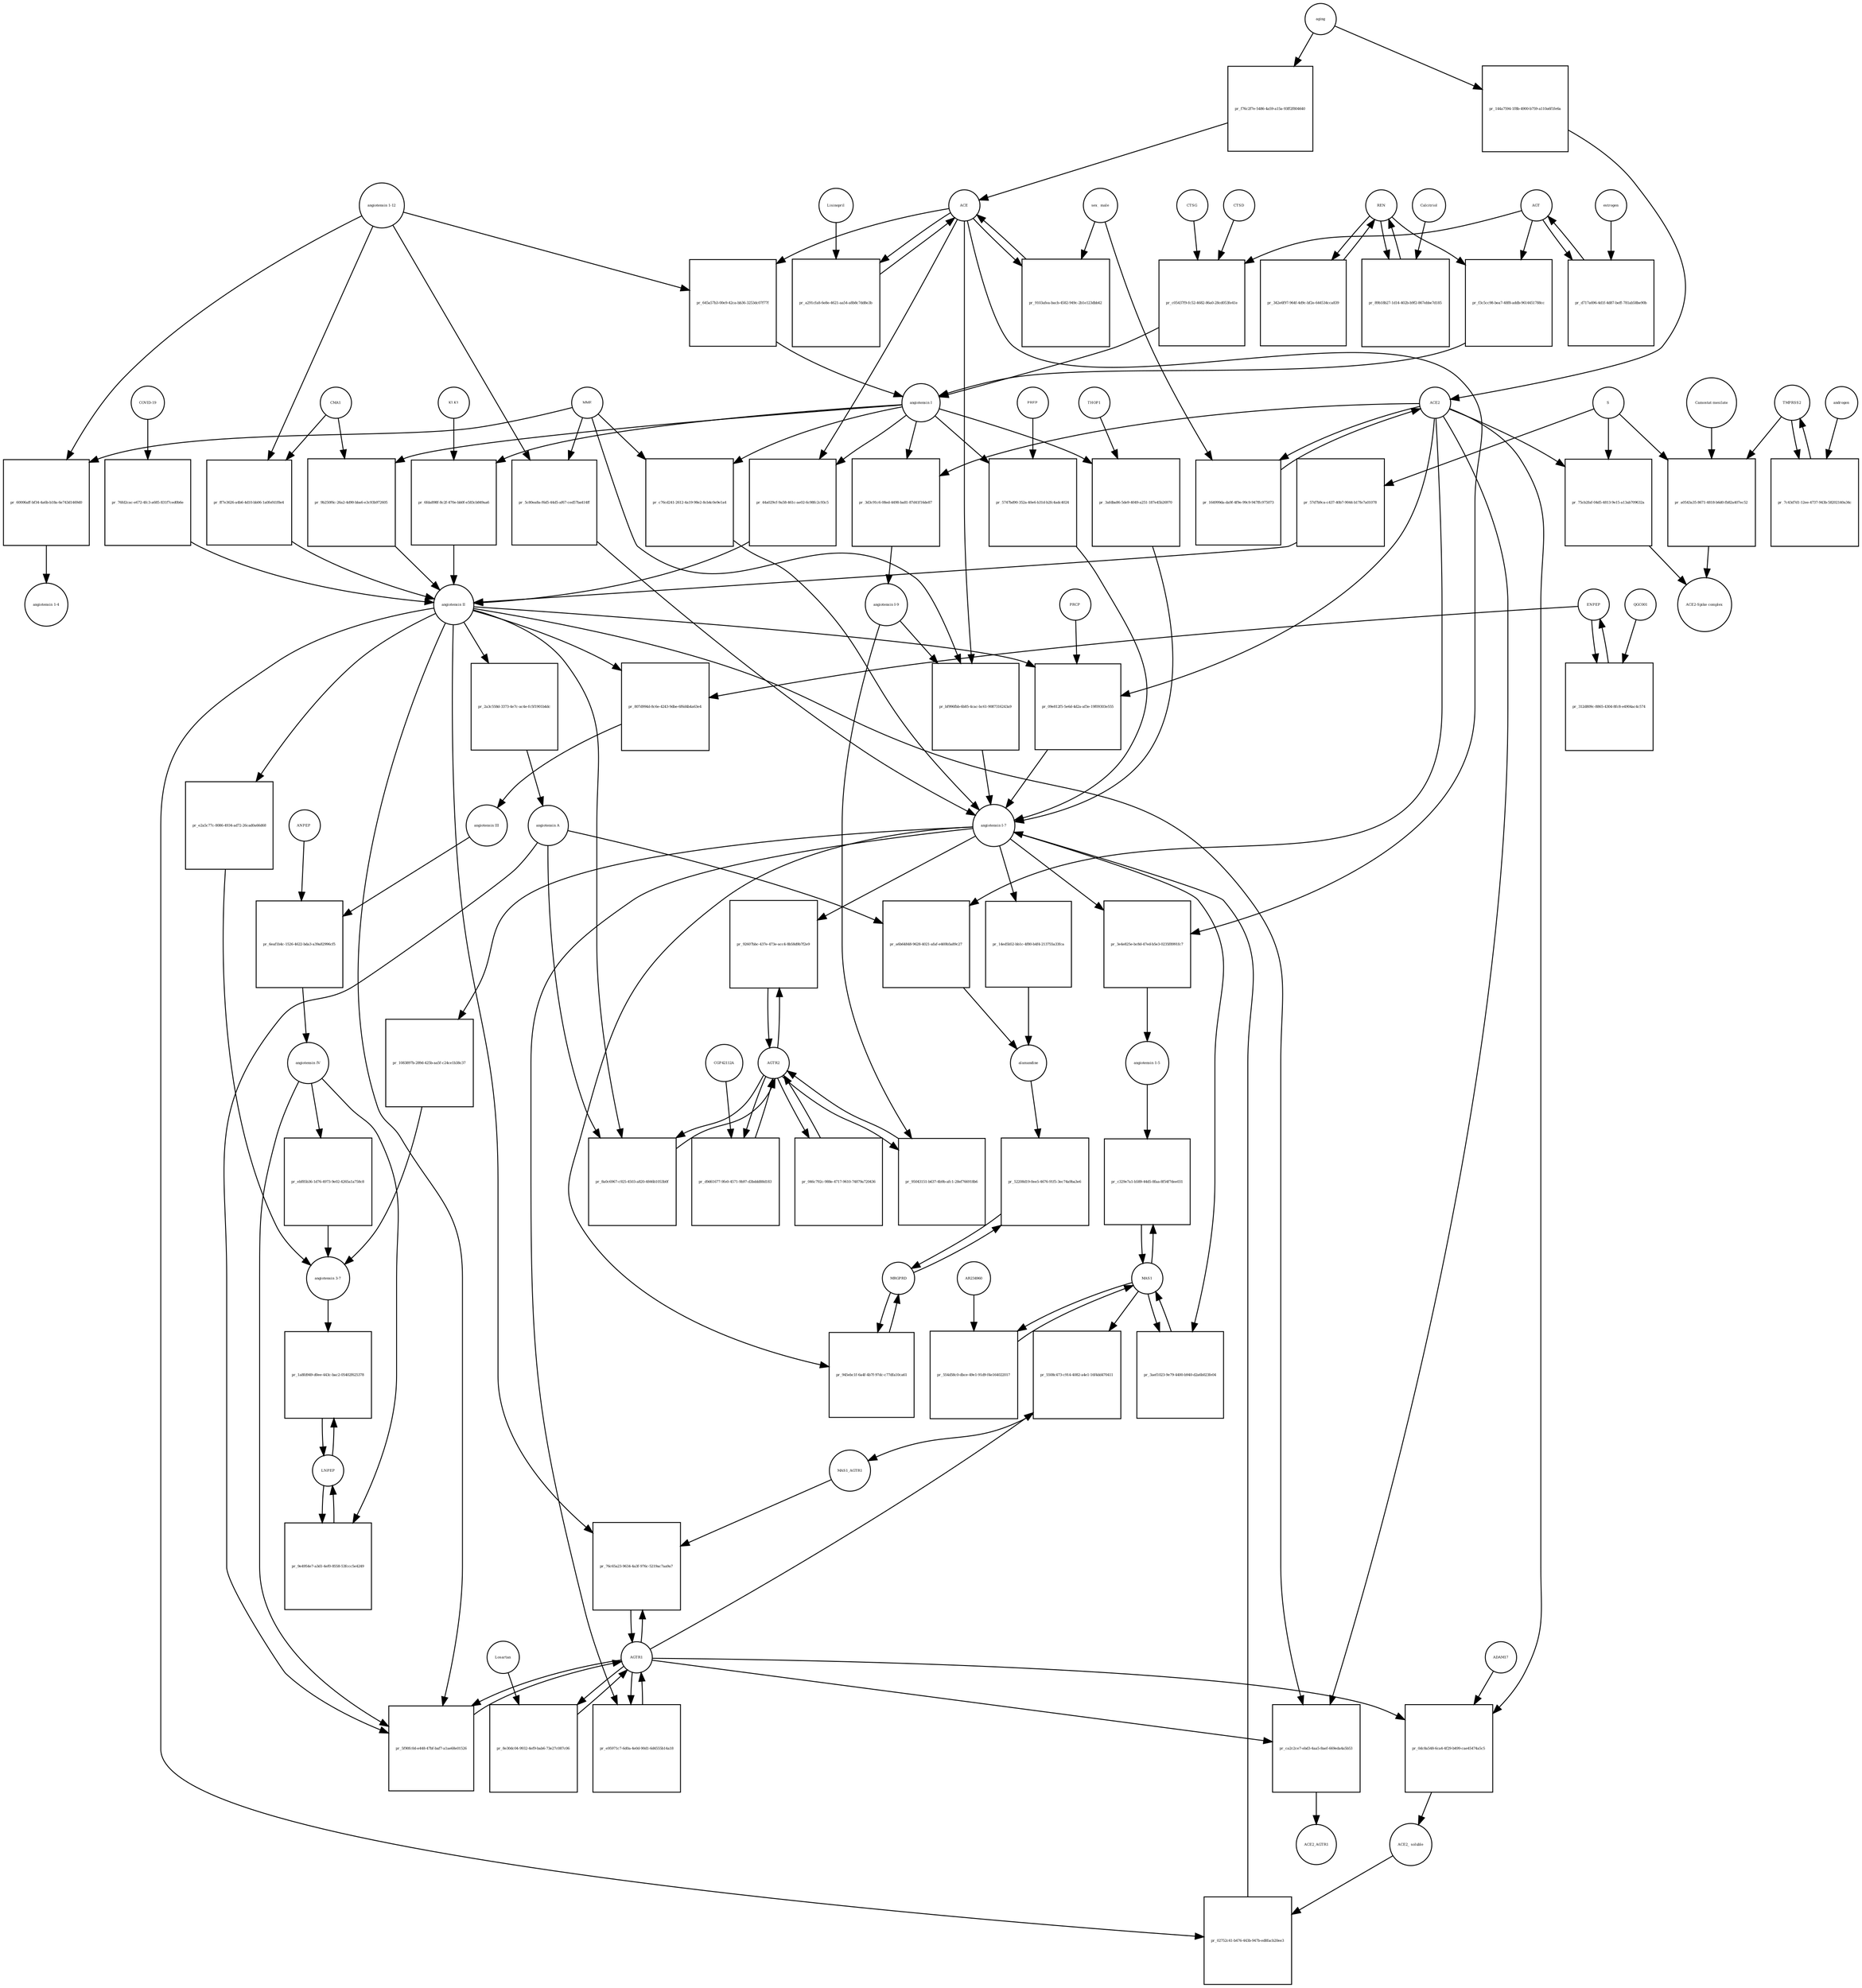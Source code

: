 strict digraph  {
"angiotensin I" [annotation="urn_miriam_obo.chebi_CHEBI%3A2718", bipartite=0, cls="simple chemical", fontsize=4, label="angiotensin I", shape=circle];
"pr_44a029cf-9a58-461c-ae02-6c98fc2c93c5" [annotation="", bipartite=1, cls=process, fontsize=4, label="pr_44a029cf-9a58-461c-ae02-6c98fc2c93c5", shape=square];
"angiotensin II" [annotation="urn_miriam_obo.chebi_CHEBI%3A2718", bipartite=0, cls="simple chemical", fontsize=4, label="angiotensin II", shape=circle];
ACE [annotation="urn_miriam_hgnc_HGNC%3A2707", bipartite=0, cls=macromolecule, fontsize=4, label=ACE, shape=circle];
"pr_3d3c91c6-08ed-4498-ba81-87d41f16de87" [annotation="", bipartite=1, cls=process, fontsize=4, label="pr_3d3c91c6-08ed-4498-ba81-87d41f16de87", shape=square];
"angiotensin I-9" [annotation="urn_miriam_obo.chebi_CHEBI%3A80128", bipartite=0, cls="simple chemical", fontsize=4, label="angiotensin I-9", shape=circle];
ACE2 [annotation="urn_miriam_hgnc_HGNC%3A13557", bipartite=0, cls=macromolecule, fontsize=4, label=ACE2, shape=circle];
"pr_bf996fbb-6b85-4cac-bc61-9087316243a9" [annotation="", bipartite=1, cls=process, fontsize=4, label="pr_bf996fbb-6b85-4cac-bc61-9087316243a9", shape=square];
"angiotensin I-7" [annotation="urn_miriam_obo.chebi_CHEBI%3A55438", bipartite=0, cls="simple chemical", fontsize=4, label="angiotensin I-7", shape=circle];
MME [annotation="urn_miriam_hgnc_HGNC%3A7154", bipartite=0, cls=macromolecule, fontsize=4, label=MME, shape=circle];
"pr_09e812f5-5e6d-4d2a-af3e-19f09303e555" [annotation="", bipartite=1, cls=process, fontsize=4, label="pr_09e812f5-5e6d-4d2a-af3e-19f09303e555", shape=square];
PRCP [annotation="urn_miriam_hgnc_HGNC%3A9344", bipartite=0, cls=macromolecule, fontsize=4, label=PRCP, shape=circle];
"pr_3e4e825e-bc8d-47ed-b5e3-0235f8991fc7" [annotation="", bipartite=1, cls=process, fontsize=4, label="pr_3e4e825e-bc8d-47ed-b5e3-0235f8991fc7", shape=square];
"angiotensin 1-5" [annotation="urn_miriam_obo.chebi_CHEBI%3A80129", bipartite=0, cls="simple chemical", fontsize=4, label="angiotensin 1-5", shape=circle];
REN [annotation="urn_miriam_hgnc_HGNC%3A9958", bipartite=0, cls=macromolecule, fontsize=4, label=REN, shape=circle];
"pr_89b18b27-1d14-402b-b9f2-867ebbe7d185" [annotation="", bipartite=1, cls="omitted process", fontsize=4, label="pr_89b18b27-1d14-402b-b9f2-867ebbe7d185", shape=square];
Calcitriol [annotation="urn_miriam_obo.chebi_CHEBI%3A17823", bipartite=0, cls="simple chemical", fontsize=4, label=Calcitriol, shape=circle];
AGT [annotation="urn_miriam_hgnc_HGNC%3A333", bipartite=0, cls=macromolecule, fontsize=4, label=AGT, shape=circle];
"pr_f3c5cc98-bea7-48f8-addb-9614451788cc" [annotation="", bipartite=1, cls=process, fontsize=4, label="pr_f3c5cc98-bea7-48f8-addb-9614451788cc", shape=square];
"pr_c76cd241-2612-4a19-98e2-8cb4c0e9e1a4" [annotation="", bipartite=1, cls=process, fontsize=4, label="pr_c76cd241-2612-4a19-98e2-8cb4c0e9e1a4", shape=square];
MAS1 [annotation="urn_miriam_hgnc_HGNC%3A6899", bipartite=0, cls=macromolecule, fontsize=4, label=MAS1, shape=circle];
"pr_c329e7a1-b589-44d5-8faa-8f54f7dee031" [annotation="", bipartite=1, cls=process, fontsize=4, label="pr_c329e7a1-b589-44d5-8faa-8f54f7dee031", shape=square];
"pr_14ed5b52-bb1c-4f80-b4f4-213755a33fca" [annotation="", bipartite=1, cls=process, fontsize=4, label="pr_14ed5b52-bb1c-4f80-b4f4-213755a33fca", shape=square];
alamandine [annotation="", bipartite=0, cls="simple chemical", fontsize=4, label=alamandine, shape=circle];
"pr_2a3c558d-3373-4e7c-ac4e-fc5f1901b4dc" [annotation="", bipartite=1, cls=process, fontsize=4, label="pr_2a3c558d-3373-4e7c-ac4e-fc5f1901b4dc", shape=square];
"angiotensin A" [annotation="urn_miriam_kegg.compound_C20970", bipartite=0, cls="simple chemical", fontsize=4, label="angiotensin A", shape=circle];
"pr_a6b64848-9628-4021-afaf-e469b5a89c27" [annotation="", bipartite=1, cls=process, fontsize=4, label="pr_a6b64848-9628-4021-afaf-e469b5a89c27", shape=square];
"pr_807d994d-8c6e-4243-9dbe-6f6d4b4a63e4" [annotation="", bipartite=1, cls=process, fontsize=4, label="pr_807d994d-8c6e-4243-9dbe-6f6d4b4a63e4", shape=square];
"angiotensin III" [annotation="urn_miriam_obo.chebi_CHEBI%3A89666", bipartite=0, cls="simple chemical", fontsize=4, label="angiotensin III", shape=circle];
ENPEP [annotation="", bipartite=0, cls=macromolecule, fontsize=4, label=ENPEP, shape=circle];
"pr_6eaf1b4c-1526-4622-bda3-a39a82996cf5" [annotation="", bipartite=1, cls=process, fontsize=4, label="pr_6eaf1b4c-1526-4622-bda3-a39a82996cf5", shape=square];
"angiotensin IV" [annotation="urn_miriam_pubmed_32333398|urn_miriam_obo.chebi_CHEBI%3A80127", bipartite=0, cls="simple chemical", fontsize=4, label="angiotensin IV", shape=circle];
"ANPEP " [annotation="urn_miriam_hgnc_HGNC%3A500", bipartite=0, cls=macromolecule, fontsize=4, label="ANPEP ", shape=circle];
AGTR2 [annotation="urn_miriam_hgnc_HGNC%3A338", bipartite=0, cls=macromolecule, fontsize=4, label=AGTR2, shape=circle];
"pr_d9d61677-9fe0-4571-9b97-d3bddd88d183" [annotation="", bipartite=1, cls=process, fontsize=4, label="pr_d9d61677-9fe0-4571-9b97-d3bddd88d183", shape=square];
CGP42112A [annotation="urn_miriam_obo.chebi_CHEBI%3A147302", bipartite=0, cls="simple chemical", fontsize=4, label=CGP42112A, shape=circle];
"pr_342e6f97-964f-4d9c-bf2e-644534cca839" [annotation="", bipartite=1, cls=process, fontsize=4, label="pr_342e6f97-964f-4d9c-bf2e-644534cca839", shape=square];
"pr_0dc8a548-6ca4-4f29-b499-cae45474a5c5" [annotation="", bipartite=1, cls=process, fontsize=4, label="pr_0dc8a548-6ca4-4f29-b499-cae45474a5c5", shape=square];
"ACE2_ soluble" [annotation="urn_miriam_hgnc.symbol_ACE2", bipartite=0, cls=macromolecule, fontsize=4, label="ACE2_ soluble", shape=circle];
ADAM17 [annotation="urn_miriam_hgnc_HGNC%3A195", bipartite=0, cls=macromolecule, fontsize=4, label=ADAM17, shape=circle];
AGTR1 [annotation="urn_miriam_hgnc_HGNC%3A336", bipartite=0, cls=macromolecule, fontsize=4, label=AGTR1, shape=circle];
"pr_8a0c6967-c925-4503-a820-4846b1053b0f" [annotation="", bipartite=1, cls=process, fontsize=4, label="pr_8a0c6967-c925-4503-a820-4846b1053b0f", shape=square];
"pr_144a7594-1f8b-4900-b759-a110a6f1fe6a" [annotation="", bipartite=1, cls=process, fontsize=4, label="pr_144a7594-1f8b-4900-b759-a110a6f1fe6a", shape=square];
aging [annotation="urn_miriam_obo.go_GO%3A0007568", bipartite=0, cls=phenotype, fontsize=4, label=aging, shape=circle];
MRGPRD [annotation="urn_miriam_hgnc_HGNC%3A29626", bipartite=0, cls=macromolecule, fontsize=4, label=MRGPRD, shape=circle];
"pr_52208d19-0ee5-4676-91f5-3ec74a9ba3e6" [annotation="", bipartite=1, cls=process, fontsize=4, label="pr_52208d19-0ee5-4676-91f5-3ec74a9ba3e6", shape=square];
"pr_02752c41-b476-443b-947b-ed8facb20ee3" [annotation="", bipartite=1, cls=process, fontsize=4, label="pr_02752c41-b476-443b-947b-ed8facb20ee3", shape=square];
"pr_f76c2f7e-5486-4a59-a15a-93ff2f804640" [annotation="", bipartite=1, cls=process, fontsize=4, label="pr_f76c2f7e-5486-4a59-a15a-93ff2f804640", shape=square];
"pr_164999da-da9f-4f9e-99c9-947ffc975073" [annotation="", bipartite=1, cls=process, fontsize=4, label="pr_164999da-da9f-4f9e-99c9-947ffc975073", shape=square];
"sex_ male" [annotation=urn_miriam_mesh_D008297, bipartite=0, cls=phenotype, fontsize=4, label="sex_ male", shape=circle];
"pr_57d7b9ca-c437-40b7-9044-b17fe7a01078" [annotation="", bipartite=1, cls=process, fontsize=4, label="pr_57d7b9ca-c437-40b7-9044-b17fe7a01078", shape=square];
S [annotation="urn_miriam_uniprot_P0DTC2|urn_miriam_uniprot_P59594", bipartite=0, cls=macromolecule, fontsize=4, label=S, shape=circle];
"pr_9103afea-bacb-4582-949c-2b1e123dbb42" [annotation="", bipartite=1, cls=process, fontsize=4, label="pr_9103afea-bacb-4582-949c-2b1e123dbb42", shape=square];
"pr_5f90fc0d-e448-47bf-baf7-a1ae68e01526" [annotation="", bipartite=1, cls=process, fontsize=4, label="pr_5f90fc0d-e448-47bf-baf7-a1ae68e01526", shape=square];
"pr_ca2c2ce7-ebd3-4aa5-8aef-669eda4a5b53" [annotation="", bipartite=1, cls=process, fontsize=4, label="pr_ca2c2ce7-ebd3-4aa5-8aef-669eda4a5b53", shape=square];
ACE2_AGTR1 [annotation=urn_miriam_pubmed_25225202, bipartite=0, cls=complex, fontsize=4, label=ACE2_AGTR1, shape=circle];
"pr_75cb2faf-04d5-4813-9e15-a13ab709632a" [annotation="", bipartite=1, cls=process, fontsize=4, label="pr_75cb2faf-04d5-4813-9e15-a13ab709632a", shape=square];
"ACE2-Spike complex" [annotation=urn_miriam_pubmed_32275855, bipartite=0, cls=complex, fontsize=4, label="ACE2-Spike complex", shape=circle];
"pr_76fd2cac-e672-4fc3-a685-831f7ced0b6e" [annotation="", bipartite=1, cls=process, fontsize=4, label="pr_76fd2cac-e672-4fc3-a685-831f7ced0b6e", shape=square];
"COVID-19" [annotation="urn_miriam_taxonomy_2697049|urn_miriam_mesh_C000657245", bipartite=0, cls=phenotype, fontsize=4, label="COVID-19", shape=circle];
"angiotensin 1-12" [annotation=urn_miriam_pubmed_27465904, bipartite=0, cls="simple chemical", fontsize=4, label="angiotensin 1-12", shape=circle];
"pr_ff7e3626-a4b6-4d10-bb06-1a0fef41f8e4" [annotation="", bipartite=1, cls=process, fontsize=4, label="pr_ff7e3626-a4b6-4d10-bb06-1a0fef41f8e4", shape=square];
CMA1 [annotation="urn_miriam_hgnc_HGNC%3A2097", bipartite=0, cls=macromolecule, fontsize=4, label=CMA1, shape=circle];
TMPRSS2 [annotation="urn_miriam_hgnc_HGNC%3A11876", bipartite=0, cls=macromolecule, fontsize=4, label=TMPRSS2, shape=circle];
"pr_7c43d7d1-12ee-4737-943b-58202140a34c" [annotation="", bipartite=1, cls="omitted process", fontsize=4, label="pr_7c43d7d1-12ee-4737-943b-58202140a34c", shape=square];
androgen [annotation="urn_miriam_obo.chebi_CHEBI%3A50113", bipartite=0, cls="simple chemical", fontsize=4, label=androgen, shape=circle];
"pr_d717a696-4d1f-4d87-beff-781ab58be90b" [annotation="", bipartite=1, cls="omitted process", fontsize=4, label="pr_d717a696-4d1f-4d87-beff-781ab58be90b", shape=square];
estrogen [annotation="urn_miriam_obo.chebi_CHEBI%3A50114", bipartite=0, cls="simple chemical", fontsize=4, label=estrogen, shape=circle];
"pr_60006aff-bf34-4a6b-b18a-6e743d1469d0" [annotation="", bipartite=1, cls=process, fontsize=4, label="pr_60006aff-bf34-4a6b-b18a-6e743d1469d0", shape=square];
"angiotensin 1-4" [annotation=urn_miriam_pubmed_22490446, bipartite=0, cls="simple chemical", fontsize=4, label="angiotensin 1-4", shape=circle];
"pr_5508c473-c914-4082-a4e1-16f4dd470411" [annotation="", bipartite=1, cls=process, fontsize=4, label="pr_5508c473-c914-4082-a4e1-16f4dd470411", shape=square];
MAS1_AGTR1 [annotation=urn_miriam_pubmed_15809376, bipartite=0, cls=complex, fontsize=4, label=MAS1_AGTR1, shape=circle];
"pr_76c65a23-9634-4a3f-976c-5219ac7aa9a7" [annotation="", bipartite=1, cls=process, fontsize=4, label="pr_76c65a23-9634-4a3f-976c-5219ac7aa9a7", shape=square];
"pr_a291cfa8-6e8e-4621-aa54-a8b8c7dd8e3b" [annotation="", bipartite=1, cls=process, fontsize=4, label="pr_a291cfa8-6e8e-4621-aa54-a8b8c7dd8e3b", shape=square];
Lisinopril [annotation="urn_miriam_obo.chebi_CHEBI%3A43755", bipartite=0, cls="simple chemical", fontsize=4, label=Lisinopril, shape=circle];
"pr_645a57b3-00e9-42ca-bb36-3253dc07f77f" [annotation="", bipartite=1, cls=process, fontsize=4, label="pr_645a57b3-00e9-42ca-bb36-3253dc07f77f", shape=square];
LNPEP [annotation="urn_miriam_hgnc_HGNC%3A6656", bipartite=0, cls=macromolecule, fontsize=4, label=LNPEP, shape=circle];
"pr_9e4954e7-a3d1-4ef0-8558-53fccc5e4249" [annotation="", bipartite=1, cls=process, fontsize=4, label="pr_9e4954e7-a3d1-4ef0-8558-53fccc5e4249", shape=square];
"pr_5c80ea8a-f6d5-44d5-af67-ced57ba414ff" [annotation="", bipartite=1, cls=process, fontsize=4, label="pr_5c80ea8a-f6d5-44d5-af67-ced57ba414ff", shape=square];
"pr_554d58c0-dbce-49e1-91d9-f4e164022017" [annotation="", bipartite=1, cls=process, fontsize=4, label="pr_554d58c0-dbce-49e1-91d9-f4e164022017", shape=square];
AR234960 [annotation="urn_miriam_pubchem.compound_146025955", bipartite=0, cls="simple chemical", fontsize=4, label=AR234960, shape=circle];
"pr_312d809c-8865-4304-8fc8-e4904ac4c574" [annotation="", bipartite=1, cls=process, fontsize=4, label="pr_312d809c-8865-4304-8fc8-e4904ac4c574", shape=square];
QGC001 [annotation=urn_miriam_pubmed_24337978, bipartite=0, cls="simple chemical", fontsize=4, label=QGC001, shape=circle];
"pr_c05437f9-fc52-4682-86a0-28cd053fe41e" [annotation="", bipartite=1, cls=process, fontsize=4, label="pr_c05437f9-fc52-4682-86a0-28cd053fe41e", shape=square];
CTSD [annotation="urn_miriam_hgnc_HGNC%3A2529", bipartite=0, cls=macromolecule, fontsize=4, label=CTSD, shape=circle];
CTSG [annotation="urn_miriam_hgnc_HGNC%3A2532", bipartite=0, cls=macromolecule, fontsize=4, label=CTSG, shape=circle];
"pr_9b250f6c-26a2-4d90-bba6-e3c93b972605" [annotation="", bipartite=1, cls=process, fontsize=4, label="pr_9b250f6c-26a2-4d90-bba6-e3c93b972605", shape=square];
"pr_6fda898f-8c2f-470e-bb0f-e583cb849aa6" [annotation="", bipartite=1, cls=process, fontsize=4, label="pr_6fda898f-8c2f-470e-bb0f-e583cb849aa6", shape=square];
KLK1 [annotation="urn_miriam_hgnc_HGNC%3A6357|urn_miriam_pubmed_6555043", bipartite=0, cls=macromolecule, fontsize=4, label=KLK1, shape=circle];
"pr_3afdba86-5de9-4049-a251-187e45b26970" [annotation="", bipartite=1, cls=process, fontsize=4, label="pr_3afdba86-5de9-4049-a251-187e45b26970", shape=square];
THOP1 [annotation="urn_miriam_hgnc_HGNC%3A11793", bipartite=0, cls=macromolecule, fontsize=4, label=THOP1, shape=circle];
"pr_5747bd90-352a-40e6-b31d-b2fc4adc4024" [annotation="", bipartite=1, cls=process, fontsize=4, label="pr_5747bd90-352a-40e6-b31d-b2fc4adc4024", shape=square];
PREP [annotation="urn_miriam_hgnc_HGNC%3A9358", bipartite=0, cls=macromolecule, fontsize=4, label=PREP, shape=circle];
"pr_8e30dc04-9932-4ef9-bab6-73e27c087c06" [annotation="", bipartite=1, cls=process, fontsize=4, label="pr_8e30dc04-9932-4ef9-bab6-73e27c087c06", shape=square];
Losartan [annotation="urn_miriam_obo.chebi_CHEBI%3A6541", bipartite=0, cls="simple chemical", fontsize=4, label=Losartan, shape=circle];
"pr_e95971c7-6d0a-4e0d-90d1-6d4555b14a18" [annotation="", bipartite=1, cls=process, fontsize=4, label="pr_e95971c7-6d0a-4e0d-90d1-6d4555b14a18", shape=square];
"pr_046c792c-988e-4717-9610-74879a720436" [annotation="", bipartite=1, cls=process, fontsize=4, label="pr_046c792c-988e-4717-9610-74879a720436", shape=square];
"pr_92607bbc-437e-473e-acc4-8b58d9b7f2e9" [annotation="", bipartite=1, cls=process, fontsize=4, label="pr_92607bbc-437e-473e-acc4-8b58d9b7f2e9", shape=square];
"pr_95043151-b637-4b9b-afc1-28ef766918b6" [annotation="", bipartite=1, cls=process, fontsize=4, label="pr_95043151-b637-4b9b-afc1-28ef766918b6", shape=square];
"pr_3aef1023-9e79-4400-b940-d2a6b023fe04" [annotation="", bipartite=1, cls=process, fontsize=4, label="pr_3aef1023-9e79-4400-b940-d2a6b023fe04", shape=square];
"pr_945ebc1f-6a4f-4b7f-97dc-c77dfa10ca61" [annotation="", bipartite=1, cls=process, fontsize=4, label="pr_945ebc1f-6a4f-4b7f-97dc-c77dfa10ca61", shape=square];
"pr_1083897b-289d-425b-aa5f-c24ce1b38c37" [annotation="", bipartite=1, cls=process, fontsize=4, label="pr_1083897b-289d-425b-aa5f-c24ce1b38c37", shape=square];
"angiotensin 3-7" [annotation=urn_miriam_pubmed_30934934, bipartite=0, cls="simple chemical", fontsize=4, label="angiotensin 3-7", shape=circle];
"pr_e2a5c77c-8086-4934-ad72-26cad0a66d68" [annotation="", bipartite=1, cls=process, fontsize=4, label="pr_e2a5c77c-8086-4934-ad72-26cad0a66d68", shape=square];
"pr_ebf85b36-1d76-4973-9e02-4265a1a758c8" [annotation="", bipartite=1, cls=process, fontsize=4, label="pr_ebf85b36-1d76-4973-9e02-4265a1a758c8", shape=square];
"pr_a0543a35-8671-4818-b6d0-fb82a407ec52" [annotation="", bipartite=1, cls="omitted process", fontsize=4, label="pr_a0543a35-8671-4818-b6d0-fb82a407ec52", shape=square];
"Camostat mesilate" [annotation="urn_miriam_obo.chebi_CHEBI%3A135632", bipartite=0, cls="simple chemical", fontsize=4, label="Camostat mesilate", shape=circle];
"pr_1a8fd949-d0ee-443c-bac2-05402f625378" [annotation="", bipartite=1, cls=process, fontsize=4, label="pr_1a8fd949-d0ee-443c-bac2-05402f625378", shape=square];
"angiotensin I" -> "pr_44a029cf-9a58-461c-ae02-6c98fc2c93c5"  [annotation="", interaction_type=consumption];
"angiotensin I" -> "pr_3d3c91c6-08ed-4498-ba81-87d41f16de87"  [annotation="", interaction_type=consumption];
"angiotensin I" -> "pr_c76cd241-2612-4a19-98e2-8cb4c0e9e1a4"  [annotation="", interaction_type=consumption];
"angiotensin I" -> "pr_9b250f6c-26a2-4d90-bba6-e3c93b972605"  [annotation="", interaction_type=consumption];
"angiotensin I" -> "pr_6fda898f-8c2f-470e-bb0f-e583cb849aa6"  [annotation="", interaction_type=consumption];
"angiotensin I" -> "pr_3afdba86-5de9-4049-a251-187e45b26970"  [annotation="", interaction_type=consumption];
"angiotensin I" -> "pr_5747bd90-352a-40e6-b31d-b2fc4adc4024"  [annotation="", interaction_type=consumption];
"pr_44a029cf-9a58-461c-ae02-6c98fc2c93c5" -> "angiotensin II"  [annotation="", interaction_type=production];
"angiotensin II" -> "pr_09e812f5-5e6d-4d2a-af3e-19f09303e555"  [annotation="", interaction_type=consumption];
"angiotensin II" -> "pr_2a3c558d-3373-4e7c-ac4e-fc5f1901b4dc"  [annotation="", interaction_type=consumption];
"angiotensin II" -> "pr_807d994d-8c6e-4243-9dbe-6f6d4b4a63e4"  [annotation="", interaction_type=consumption];
"angiotensin II" -> "pr_8a0c6967-c925-4503-a820-4846b1053b0f"  [annotation="urn_miriam_pubmed_17630322|urn_miriam_taxonomy_9606|urn_miriam_pubmed_17138938", interaction_type=stimulation];
"angiotensin II" -> "pr_02752c41-b476-443b-947b-ed8facb20ee3"  [annotation="", interaction_type=consumption];
"angiotensin II" -> "pr_5f90fc0d-e448-47bf-baf7-a1ae68e01526"  [annotation="urn_miriam_pubmed_17630322|urn_miriam_taxonomy_40674|urn_miriam_pubmed_26497614|urn_miriam_pubmed_32333398|urn_miriam_pubmed_17138938", interaction_type=stimulation];
"angiotensin II" -> "pr_ca2c2ce7-ebd3-4aa5-8aef-669eda4a5b53"  [annotation="urn_miriam_pubmed_25225202|urn_miriam_taxonomy_40674", interaction_type=inhibition];
"angiotensin II" -> "pr_76c65a23-9634-4a3f-976c-5219ac7aa9a7"  [annotation="urn_miriam_pubmed_15809376|urn_miriam_taxonomy_40674", interaction_type=stimulation];
"angiotensin II" -> "pr_e2a5c77c-8086-4934-ad72-26cad0a66d68"  [annotation="", interaction_type=consumption];
ACE -> "pr_44a029cf-9a58-461c-ae02-6c98fc2c93c5"  [annotation="urn_miriam_taxonomy_9606|urn_miriam_pubmed_190881|urn_miriam_pubmed_10969042", interaction_type=catalysis];
ACE -> "pr_bf996fbb-6b85-4cac-bc61-9087316243a9"  [annotation="urn_miriam_pubmed_15283675|urn_miriam_taxonomy_9606", interaction_type=catalysis];
ACE -> "pr_3e4e825e-bc8d-47ed-b5e3-0235f8991fc7"  [annotation="urn_miriam_pubmed_10969042|urn_miriam_taxonomy_9606", interaction_type=catalysis];
ACE -> "pr_9103afea-bacb-4582-949c-2b1e123dbb42"  [annotation="", interaction_type=consumption];
ACE -> "pr_a291cfa8-6e8e-4621-aa54-a8b8c7dd8e3b"  [annotation="", interaction_type=consumption];
ACE -> "pr_645a57b3-00e9-42ca-bb36-3253dc07f77f"  [annotation="urn_miriam_pubmed_22490446|urn_miriam_taxonomy_10116", interaction_type=catalysis];
"pr_3d3c91c6-08ed-4498-ba81-87d41f16de87" -> "angiotensin I-9"  [annotation="", interaction_type=production];
"angiotensin I-9" -> "pr_bf996fbb-6b85-4cac-bc61-9087316243a9"  [annotation="", interaction_type=consumption];
"angiotensin I-9" -> "pr_95043151-b637-4b9b-afc1-28ef766918b6"  [annotation="urn_miriam_pubmed_30048754|urn_miriam_taxonomy_10116", interaction_type=stimulation];
ACE2 -> "pr_3d3c91c6-08ed-4498-ba81-87d41f16de87"  [annotation="urn_miriam_pubmed_10969042|urn_miriam_taxonomy_9606", interaction_type=catalysis];
ACE2 -> "pr_09e812f5-5e6d-4d2a-af3e-19f09303e555"  [annotation="urn_miriam_taxonomy_10090|urn_miriam_pubmed_23392115", interaction_type=catalysis];
ACE2 -> "pr_a6b64848-9628-4021-afaf-e469b5a89c27"  [annotation="urn_miriam_pubmed_23446738|urn_miriam_taxonomy_9606", interaction_type=catalysis];
ACE2 -> "pr_0dc8a548-6ca4-4f29-b499-cae45474a5c5"  [annotation="", interaction_type=consumption];
ACE2 -> "pr_164999da-da9f-4f9e-99c9-947ffc975073"  [annotation="", interaction_type=consumption];
ACE2 -> "pr_ca2c2ce7-ebd3-4aa5-8aef-669eda4a5b53"  [annotation="", interaction_type=consumption];
ACE2 -> "pr_75cb2faf-04d5-4813-9e15-a13ab709632a"  [annotation="", interaction_type=consumption];
"pr_bf996fbb-6b85-4cac-bc61-9087316243a9" -> "angiotensin I-7"  [annotation="", interaction_type=production];
"angiotensin I-7" -> "pr_3e4e825e-bc8d-47ed-b5e3-0235f8991fc7"  [annotation="", interaction_type=consumption];
"angiotensin I-7" -> "pr_14ed5b52-bb1c-4f80-b4f4-213755a33fca"  [annotation="", interaction_type=consumption];
"angiotensin I-7" -> "pr_e95971c7-6d0a-4e0d-90d1-6d4555b14a18"  [annotation="urn_miriam_pubmed_29928987|urn_miriam_taxonomy_9606", interaction_type=inhibition];
"angiotensin I-7" -> "pr_92607bbc-437e-473e-acc4-8b58d9b7f2e9"  [annotation="urn_miriam_pubmed_15767466|urn_miriam_taxonomy_10116", interaction_type=stimulation];
"angiotensin I-7" -> "pr_3aef1023-9e79-4400-b940-d2a6b023fe04"  [annotation="urn_miriam_pubmed_27217404|urn_miriam_taxonomy_9606", interaction_type=stimulation];
"angiotensin I-7" -> "pr_945ebc1f-6a4f-4b7f-97dc-c77dfa10ca61"  [annotation="urn_miriam_pubmed_27217404|urn_miriam_taxonomy_9606", interaction_type=stimulation];
"angiotensin I-7" -> "pr_1083897b-289d-425b-aa5f-c24ce1b38c37"  [annotation="", interaction_type=consumption];
MME -> "pr_bf996fbb-6b85-4cac-bc61-9087316243a9"  [annotation="urn_miriam_pubmed_15283675|urn_miriam_taxonomy_9606", interaction_type=catalysis];
MME -> "pr_c76cd241-2612-4a19-98e2-8cb4c0e9e1a4"  [annotation="urn_miriam_taxonomy_9606|urn_miriam_pubmed_15283675", interaction_type=catalysis];
MME -> "pr_60006aff-bf34-4a6b-b18a-6e743d1469d0"  [annotation="urn_miriam_pubmed_22490446|urn_miriam_taxonomy_10116", interaction_type=catalysis];
MME -> "pr_5c80ea8a-f6d5-44d5-af67-ced57ba414ff"  [annotation="urn_miriam_pubmed_22490446|urn_miriam_taxonomy_10116", interaction_type=catalysis];
"pr_09e812f5-5e6d-4d2a-af3e-19f09303e555" -> "angiotensin I-7"  [annotation="", interaction_type=production];
PRCP -> "pr_09e812f5-5e6d-4d2a-af3e-19f09303e555"  [annotation="urn_miriam_taxonomy_10090|urn_miriam_pubmed_23392115", interaction_type=catalysis];
"pr_3e4e825e-bc8d-47ed-b5e3-0235f8991fc7" -> "angiotensin 1-5"  [annotation="", interaction_type=production];
"angiotensin 1-5" -> "pr_c329e7a1-b589-44d5-8faa-8f54f7dee031"  [annotation="urn_miriam_pubmed_27660028|urn_miriam_taxonomy_10116|urn_miriam_taxonomy_9606|urn_miriam_pubmed_27217404", interaction_type=stimulation];
REN -> "pr_89b18b27-1d14-402b-b9f2-867ebbe7d185"  [annotation="", interaction_type=consumption];
REN -> "pr_f3c5cc98-bea7-48f8-addb-9614451788cc"  [annotation="urn_miriam_pubmed_10585461|urn_miriam_pubmed_30934934|urn_miriam_pubmed_6172448|urn_miriam_taxonomy_9606", interaction_type=catalysis];
REN -> "pr_342e6f97-964f-4d9c-bf2e-644534cca839"  [annotation="", interaction_type=consumption];
"pr_89b18b27-1d14-402b-b9f2-867ebbe7d185" -> REN  [annotation="", interaction_type=production];
Calcitriol -> "pr_89b18b27-1d14-402b-b9f2-867ebbe7d185"  [annotation="", interaction_type=inhibition];
AGT -> "pr_f3c5cc98-bea7-48f8-addb-9614451788cc"  [annotation="", interaction_type=consumption];
AGT -> "pr_d717a696-4d1f-4d87-beff-781ab58be90b"  [annotation="", interaction_type=consumption];
AGT -> "pr_c05437f9-fc52-4682-86a0-28cd053fe41e"  [annotation="", interaction_type=consumption];
"pr_f3c5cc98-bea7-48f8-addb-9614451788cc" -> "angiotensin I"  [annotation="", interaction_type=production];
"pr_c76cd241-2612-4a19-98e2-8cb4c0e9e1a4" -> "angiotensin I-7"  [annotation="", interaction_type=production];
MAS1 -> "pr_c329e7a1-b589-44d5-8faa-8f54f7dee031"  [annotation="", interaction_type=consumption];
MAS1 -> "pr_5508c473-c914-4082-a4e1-16f4dd470411"  [annotation="", interaction_type=consumption];
MAS1 -> "pr_554d58c0-dbce-49e1-91d9-f4e164022017"  [annotation="", interaction_type=consumption];
MAS1 -> "pr_3aef1023-9e79-4400-b940-d2a6b023fe04"  [annotation="", interaction_type=consumption];
"pr_c329e7a1-b589-44d5-8faa-8f54f7dee031" -> MAS1  [annotation="", interaction_type=production];
"pr_14ed5b52-bb1c-4f80-b4f4-213755a33fca" -> alamandine  [annotation="", interaction_type=production];
alamandine -> "pr_52208d19-0ee5-4676-91f5-3ec74a9ba3e6"  [annotation="urn_miriam_pubmed_23446738|urn_miriam_taxonomy_9606", interaction_type=stimulation];
"pr_2a3c558d-3373-4e7c-ac4e-fc5f1901b4dc" -> "angiotensin A"  [annotation="", interaction_type=production];
"angiotensin A" -> "pr_a6b64848-9628-4021-afaf-e469b5a89c27"  [annotation="", interaction_type=consumption];
"angiotensin A" -> "pr_8a0c6967-c925-4503-a820-4846b1053b0f"  [annotation="urn_miriam_pubmed_17630322|urn_miriam_taxonomy_9606|urn_miriam_pubmed_17138938", interaction_type=stimulation];
"angiotensin A" -> "pr_5f90fc0d-e448-47bf-baf7-a1ae68e01526"  [annotation="urn_miriam_pubmed_17630322|urn_miriam_taxonomy_40674|urn_miriam_pubmed_26497614|urn_miriam_pubmed_32333398|urn_miriam_pubmed_17138938", interaction_type=stimulation];
"pr_a6b64848-9628-4021-afaf-e469b5a89c27" -> alamandine  [annotation="", interaction_type=production];
"pr_807d994d-8c6e-4243-9dbe-6f6d4b4a63e4" -> "angiotensin III"  [annotation="", interaction_type=production];
"angiotensin III" -> "pr_6eaf1b4c-1526-4622-bda3-a39a82996cf5"  [annotation="", interaction_type=consumption];
ENPEP -> "pr_807d994d-8c6e-4243-9dbe-6f6d4b4a63e4"  [annotation="urn_miriam_pubmed_8876246|urn_miriam_taxonomy_10090", interaction_type=catalysis];
ENPEP -> "pr_312d809c-8865-4304-8fc8-e4904ac4c574"  [annotation="", interaction_type=consumption];
"pr_6eaf1b4c-1526-4622-bda3-a39a82996cf5" -> "angiotensin IV"  [annotation="", interaction_type=production];
"angiotensin IV" -> "pr_5f90fc0d-e448-47bf-baf7-a1ae68e01526"  [annotation="urn_miriam_pubmed_17630322|urn_miriam_taxonomy_40674|urn_miriam_pubmed_26497614|urn_miriam_pubmed_32333398|urn_miriam_pubmed_17138938", interaction_type=stimulation];
"angiotensin IV" -> "pr_9e4954e7-a3d1-4ef0-8558-53fccc5e4249"  [annotation="urn_miriam_pubmed_11707427|urn_miriam_taxonomy_10090", interaction_type=stimulation];
"angiotensin IV" -> "pr_ebf85b36-1d76-4973-9e02-4265a1a758c8"  [annotation="", interaction_type=consumption];
"ANPEP " -> "pr_6eaf1b4c-1526-4622-bda3-a39a82996cf5"  [annotation="urn_miriam_pubmed_8876246|urn_miriam_taxonomy_10090", interaction_type=catalysis];
AGTR2 -> "pr_d9d61677-9fe0-4571-9b97-d3bddd88d183"  [annotation="", interaction_type=consumption];
AGTR2 -> "pr_8a0c6967-c925-4503-a820-4846b1053b0f"  [annotation="", interaction_type=consumption];
AGTR2 -> "pr_046c792c-988e-4717-9610-74879a720436"  [annotation="", interaction_type=consumption];
AGTR2 -> "pr_92607bbc-437e-473e-acc4-8b58d9b7f2e9"  [annotation="", interaction_type=consumption];
AGTR2 -> "pr_95043151-b637-4b9b-afc1-28ef766918b6"  [annotation="", interaction_type=consumption];
"pr_d9d61677-9fe0-4571-9b97-d3bddd88d183" -> AGTR2  [annotation="", interaction_type=production];
CGP42112A -> "pr_d9d61677-9fe0-4571-9b97-d3bddd88d183"  [annotation=urn_miriam_pubmed_25014541, interaction_type=stimulation];
"pr_342e6f97-964f-4d9c-bf2e-644534cca839" -> REN  [annotation="", interaction_type=production];
"pr_0dc8a548-6ca4-4f29-b499-cae45474a5c5" -> "ACE2_ soluble"  [annotation="", interaction_type=production];
"ACE2_ soluble" -> "pr_02752c41-b476-443b-947b-ed8facb20ee3"  [annotation="urn_miriam_pubmed_28512108|urn_miriam_taxonomy_9606", interaction_type=stimulation];
ADAM17 -> "pr_0dc8a548-6ca4-4f29-b499-cae45474a5c5"  [annotation="urn_miriam_pubmed_24227843|urn_miriam_taxonomy_9606|urn_miriam_pubmed_32333398|urn_miriam_pubmed_28512108", interaction_type=catalysis];
AGTR1 -> "pr_0dc8a548-6ca4-4f29-b499-cae45474a5c5"  [annotation="urn_miriam_pubmed_24227843|urn_miriam_taxonomy_9606|urn_miriam_pubmed_32333398|urn_miriam_pubmed_28512108", interaction_type=stimulation];
AGTR1 -> "pr_5f90fc0d-e448-47bf-baf7-a1ae68e01526"  [annotation="", interaction_type=consumption];
AGTR1 -> "pr_ca2c2ce7-ebd3-4aa5-8aef-669eda4a5b53"  [annotation="", interaction_type=consumption];
AGTR1 -> "pr_5508c473-c914-4082-a4e1-16f4dd470411"  [annotation="", interaction_type=consumption];
AGTR1 -> "pr_76c65a23-9634-4a3f-976c-5219ac7aa9a7"  [annotation="", interaction_type=consumption];
AGTR1 -> "pr_8e30dc04-9932-4ef9-bab6-73e27c087c06"  [annotation="", interaction_type=consumption];
AGTR1 -> "pr_e95971c7-6d0a-4e0d-90d1-6d4555b14a18"  [annotation="", interaction_type=consumption];
"pr_8a0c6967-c925-4503-a820-4846b1053b0f" -> AGTR2  [annotation="", interaction_type=production];
"pr_144a7594-1f8b-4900-b759-a110a6f1fe6a" -> ACE2  [annotation="", interaction_type=production];
aging -> "pr_144a7594-1f8b-4900-b759-a110a6f1fe6a"  [annotation="urn_miriam_pubmed_20689271|urn_miriam_taxonomy_10116", interaction_type=inhibition];
aging -> "pr_f76c2f7e-5486-4a59-a15a-93ff2f804640"  [annotation="urn_miriam_pubmed_20689271|urn_miriam_taxonomy_10116", interaction_type=stimulation];
MRGPRD -> "pr_52208d19-0ee5-4676-91f5-3ec74a9ba3e6"  [annotation="", interaction_type=consumption];
MRGPRD -> "pr_945ebc1f-6a4f-4b7f-97dc-c77dfa10ca61"  [annotation="", interaction_type=consumption];
"pr_52208d19-0ee5-4676-91f5-3ec74a9ba3e6" -> MRGPRD  [annotation="", interaction_type=production];
"pr_02752c41-b476-443b-947b-ed8facb20ee3" -> "angiotensin I-7"  [annotation="", interaction_type=production];
"pr_f76c2f7e-5486-4a59-a15a-93ff2f804640" -> ACE  [annotation="", interaction_type=production];
"pr_164999da-da9f-4f9e-99c9-947ffc975073" -> ACE2  [annotation="", interaction_type=production];
"sex_ male" -> "pr_164999da-da9f-4f9e-99c9-947ffc975073"  [annotation="urn_miriam_pubmed_26171856|urn_miriam_taxonomy_10116", interaction_type=stimulation];
"sex_ male" -> "pr_9103afea-bacb-4582-949c-2b1e123dbb42"  [annotation="urn_miriam_pubmed_26171856|urn_miriam_taxonomy_10116", interaction_type=stimulation];
"pr_57d7b9ca-c437-40b7-9044-b17fe7a01078" -> "angiotensin II"  [annotation="", interaction_type=production];
S -> "pr_57d7b9ca-c437-40b7-9044-b17fe7a01078"  [annotation="urn_miriam_pubmed_16007097|urn_miriam_taxonomy_10090", interaction_type=stimulation];
S -> "pr_75cb2faf-04d5-4813-9e15-a13ab709632a"  [annotation="", interaction_type=consumption];
S -> "pr_a0543a35-8671-4818-b6d0-fb82a407ec52"  [annotation="", interaction_type=consumption];
"pr_9103afea-bacb-4582-949c-2b1e123dbb42" -> ACE  [annotation="", interaction_type=production];
"pr_5f90fc0d-e448-47bf-baf7-a1ae68e01526" -> AGTR1  [annotation="", interaction_type=production];
"pr_ca2c2ce7-ebd3-4aa5-8aef-669eda4a5b53" -> ACE2_AGTR1  [annotation="", interaction_type=production];
"pr_75cb2faf-04d5-4813-9e15-a13ab709632a" -> "ACE2-Spike complex"  [annotation="", interaction_type=production];
"pr_76fd2cac-e672-4fc3-a685-831f7ced0b6e" -> "angiotensin II"  [annotation="", interaction_type=production];
"COVID-19" -> "pr_76fd2cac-e672-4fc3-a685-831f7ced0b6e"  [annotation="urn_miriam_pubmed_32048163|urn_miriam_taxonomy_9606", interaction_type=stimulation];
"angiotensin 1-12" -> "pr_ff7e3626-a4b6-4d10-bb06-1a0fef41f8e4"  [annotation="", interaction_type=consumption];
"angiotensin 1-12" -> "pr_60006aff-bf34-4a6b-b18a-6e743d1469d0"  [annotation="", interaction_type=consumption];
"angiotensin 1-12" -> "pr_645a57b3-00e9-42ca-bb36-3253dc07f77f"  [annotation="", interaction_type=consumption];
"angiotensin 1-12" -> "pr_5c80ea8a-f6d5-44d5-af67-ced57ba414ff"  [annotation="", interaction_type=consumption];
"pr_ff7e3626-a4b6-4d10-bb06-1a0fef41f8e4" -> "angiotensin II"  [annotation="", interaction_type=production];
CMA1 -> "pr_ff7e3626-a4b6-4d10-bb06-1a0fef41f8e4"  [annotation="urn_miriam_pubmed_22180785|urn_miriam_taxonomy_9606", interaction_type=catalysis];
CMA1 -> "pr_9b250f6c-26a2-4d90-bba6-e3c93b972605"  [annotation="urn_miriam_pubmed_2266130|urn_miriam_taxonomy_9606", interaction_type=catalysis];
TMPRSS2 -> "pr_7c43d7d1-12ee-4737-943b-58202140a34c"  [annotation="", interaction_type=consumption];
TMPRSS2 -> "pr_a0543a35-8671-4818-b6d0-fb82a407ec52"  [annotation="urn_miriam_pubmed_32142651|urn_miriam_taxonomy_9606", interaction_type=stimulation];
"pr_7c43d7d1-12ee-4737-943b-58202140a34c" -> TMPRSS2  [annotation="", interaction_type=production];
androgen -> "pr_7c43d7d1-12ee-4737-943b-58202140a34c"  [annotation="urn_miriam_pubmed_10485450|urn_miriam_taxonomy_9606", interaction_type=stimulation];
"pr_d717a696-4d1f-4d87-beff-781ab58be90b" -> AGT  [annotation="", interaction_type=production];
estrogen -> "pr_d717a696-4d1f-4d87-beff-781ab58be90b"  [annotation=urn_miriam_pubmed_30934934, interaction_type=stimulation];
"pr_60006aff-bf34-4a6b-b18a-6e743d1469d0" -> "angiotensin 1-4"  [annotation="", interaction_type=production];
"pr_5508c473-c914-4082-a4e1-16f4dd470411" -> MAS1_AGTR1  [annotation="", interaction_type=production];
MAS1_AGTR1 -> "pr_76c65a23-9634-4a3f-976c-5219ac7aa9a7"  [annotation="urn_miriam_pubmed_15809376|urn_miriam_taxonomy_40674", interaction_type=inhibition];
"pr_76c65a23-9634-4a3f-976c-5219ac7aa9a7" -> AGTR1  [annotation="", interaction_type=production];
"pr_a291cfa8-6e8e-4621-aa54-a8b8c7dd8e3b" -> ACE  [annotation="", interaction_type=production];
Lisinopril -> "pr_a291cfa8-6e8e-4621-aa54-a8b8c7dd8e3b"  [annotation=urn_miriam_pubmed_2550696, interaction_type=inhibition];
"pr_645a57b3-00e9-42ca-bb36-3253dc07f77f" -> "angiotensin I"  [annotation="", interaction_type=production];
LNPEP -> "pr_9e4954e7-a3d1-4ef0-8558-53fccc5e4249"  [annotation="", interaction_type=consumption];
LNPEP -> "pr_1a8fd949-d0ee-443c-bac2-05402f625378"  [annotation="", interaction_type=consumption];
"pr_9e4954e7-a3d1-4ef0-8558-53fccc5e4249" -> LNPEP  [annotation="", interaction_type=production];
"pr_5c80ea8a-f6d5-44d5-af67-ced57ba414ff" -> "angiotensin I-7"  [annotation="", interaction_type=production];
"pr_554d58c0-dbce-49e1-91d9-f4e164022017" -> MAS1  [annotation="", interaction_type=production];
AR234960 -> "pr_554d58c0-dbce-49e1-91d9-f4e164022017"  [annotation=urn_miriam_pubmed_29287092, interaction_type=stimulation];
"pr_312d809c-8865-4304-8fc8-e4904ac4c574" -> ENPEP  [annotation="", interaction_type=production];
QGC001 -> "pr_312d809c-8865-4304-8fc8-e4904ac4c574"  [annotation="", interaction_type=inhibition];
"pr_c05437f9-fc52-4682-86a0-28cd053fe41e" -> "angiotensin I"  [annotation="", interaction_type=production];
CTSD -> "pr_c05437f9-fc52-4682-86a0-28cd053fe41e"  [annotation="urn_miriam_pubmed_6172448|urn_miriam_taxonomy_9606", interaction_type=catalysis];
CTSG -> "pr_c05437f9-fc52-4682-86a0-28cd053fe41e"  [annotation="urn_miriam_pubmed_6172448|urn_miriam_taxonomy_9606", interaction_type=catalysis];
"pr_9b250f6c-26a2-4d90-bba6-e3c93b972605" -> "angiotensin II"  [annotation="", interaction_type=production];
"pr_6fda898f-8c2f-470e-bb0f-e583cb849aa6" -> "angiotensin II"  [annotation="", interaction_type=production];
KLK1 -> "pr_6fda898f-8c2f-470e-bb0f-e583cb849aa6"  [annotation="urn_miriam_taxonomy_9823|urn_miriam_pubmed_6555043", interaction_type=catalysis];
"pr_3afdba86-5de9-4049-a251-187e45b26970" -> "angiotensin I-7"  [annotation="", interaction_type=production];
THOP1 -> "pr_3afdba86-5de9-4049-a251-187e45b26970"  [annotation="urn_miriam_pubmed_24041943|urn_miriam_taxonomy_10116", interaction_type=catalysis];
"pr_5747bd90-352a-40e6-b31d-b2fc4adc4024" -> "angiotensin I-7"  [annotation="", interaction_type=production];
PREP -> "pr_5747bd90-352a-40e6-b31d-b2fc4adc4024"  [annotation="urn_miriam_pubmed_23463883|urn_miriam_taxonomy_40674", interaction_type=catalysis];
"pr_8e30dc04-9932-4ef9-bab6-73e27c087c06" -> AGTR1  [annotation="", interaction_type=production];
Losartan -> "pr_8e30dc04-9932-4ef9-bab6-73e27c087c06"  [annotation="urn_miriam_pubmed_24530803|urn_miriam_taxonomy_8355", interaction_type=inhibition];
"pr_e95971c7-6d0a-4e0d-90d1-6d4555b14a18" -> AGTR1  [annotation="", interaction_type=production];
"pr_046c792c-988e-4717-9610-74879a720436" -> AGTR2  [annotation="", interaction_type=production];
"pr_92607bbc-437e-473e-acc4-8b58d9b7f2e9" -> AGTR2  [annotation="", interaction_type=production];
"pr_95043151-b637-4b9b-afc1-28ef766918b6" -> AGTR2  [annotation="", interaction_type=production];
"pr_3aef1023-9e79-4400-b940-d2a6b023fe04" -> MAS1  [annotation="", interaction_type=production];
"pr_945ebc1f-6a4f-4b7f-97dc-c77dfa10ca61" -> MRGPRD  [annotation="", interaction_type=production];
"pr_1083897b-289d-425b-aa5f-c24ce1b38c37" -> "angiotensin 3-7"  [annotation="", interaction_type=production];
"angiotensin 3-7" -> "pr_1a8fd949-d0ee-443c-bac2-05402f625378"  [annotation=urn_miriam_pubmed_30934934, interaction_type=stimulation];
"pr_e2a5c77c-8086-4934-ad72-26cad0a66d68" -> "angiotensin 3-7"  [annotation="", interaction_type=production];
"pr_ebf85b36-1d76-4973-9e02-4265a1a758c8" -> "angiotensin 3-7"  [annotation="", interaction_type=production];
"pr_a0543a35-8671-4818-b6d0-fb82a407ec52" -> "ACE2-Spike complex"  [annotation="", interaction_type=production];
"Camostat mesilate" -> "pr_a0543a35-8671-4818-b6d0-fb82a407ec52"  [annotation="urn_miriam_pubmed_32142651|urn_miriam_taxonomy_9606", interaction_type=inhibition];
"pr_1a8fd949-d0ee-443c-bac2-05402f625378" -> LNPEP  [annotation="", interaction_type=production];
}
